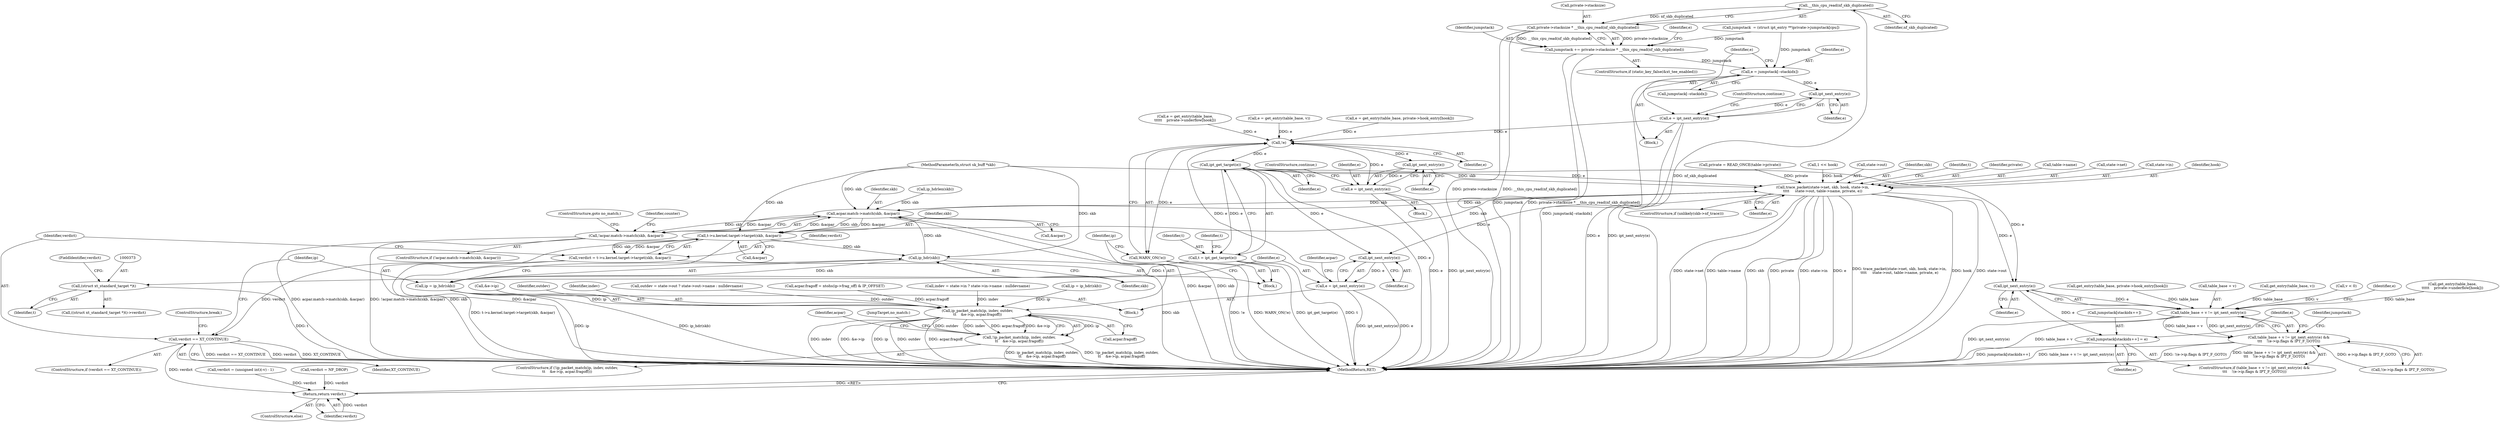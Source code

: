 digraph "0_linux_57ebd808a97d7c5b1e1afb937c2db22beba3c1f8_0@API" {
"1000242" [label="(Call,__this_cpu_read(nf_skb_duplicated))"];
"1000238" [label="(Call,private->stacksize * __this_cpu_read(nf_skb_duplicated))"];
"1000236" [label="(Call,jumpstack += private->stacksize * __this_cpu_read(nf_skb_duplicated))"];
"1000411" [label="(Call,e = jumpstack[--stackidx])"];
"1000419" [label="(Call,ipt_next_entry(e))"];
"1000417" [label="(Call,e = ipt_next_entry(e))"];
"1000259" [label="(Call,!e)"];
"1000258" [label="(Call,WARN_ON(!e))"];
"1000278" [label="(Call,ipt_next_entry(e))"];
"1000276" [label="(Call,e = ipt_next_entry(e))"];
"1000323" [label="(Call,ipt_get_target(e))"];
"1000321" [label="(Call,t = ipt_get_target(e))"];
"1000372" [label="(Call,(struct xt_standard_target *)t)"];
"1000339" [label="(Call,trace_packet(state->net, skb, hook, state->in,\n\t\t\t\t     state->out, table->name, private, e))"];
"1000302" [label="(Call,acpar.match->match(skb, &acpar))"];
"1000301" [label="(Call,!acpar.match->match(skb, &acpar))"];
"1000470" [label="(Call,t->u.kernel.target->target(skb, &acpar))"];
"1000468" [label="(Call,verdict = t->u.kernel.target->target(skb, &acpar))"];
"1000475" [label="(Call,verdict == XT_CONTINUE)"];
"1000504" [label="(Return,return verdict;)"];
"1000481" [label="(Call,ip_hdr(skb))"];
"1000479" [label="(Call,ip = ip_hdr(skb))"];
"1000263" [label="(Call,ip_packet_match(ip, indev, outdev,\n\t\t    &e->ip, acpar.fragoff))"];
"1000262" [label="(Call,!ip_packet_match(ip, indev, outdev,\n\t\t    &e->ip, acpar.fragoff))"];
"1000428" [label="(Call,ipt_next_entry(e))"];
"1000424" [label="(Call,table_base + v != ipt_next_entry(e))"];
"1000423" [label="(Call,table_base + v != ipt_next_entry(e) &&\n\t\t\t    !(e->ip.flags & IPT_F_GOTO))"];
"1000438" [label="(Call,jumpstack[stackidx++] = e)"];
"1000485" [label="(Call,ipt_next_entry(e))"];
"1000483" [label="(Call,e = ipt_next_entry(e))"];
"1000334" [label="(ControlStructure,if (unlikely(skb->nf_trace)))"];
"1000244" [label="(Call,e = get_entry(table_base, private->hook_entry[hook]))"];
"1000484" [label="(Identifier,e)"];
"1000354" [label="(Identifier,private)"];
"1000246" [label="(Call,get_entry(table_base, private->hook_entry[hook]))"];
"1000142" [label="(Call,ip = ip_hdr(skb))"];
"1000468" [label="(Call,verdict = t->u.kernel.target->target(skb, &acpar))"];
"1000330" [label="(Identifier,t)"];
"1000386" [label="(Call,verdict = (unsigned int)(-v) - 1)"];
"1000267" [label="(Call,&e->ip)"];
"1000472" [label="(Call,&acpar)"];
"1000300" [label="(ControlStructure,if (!acpar.match->match(skb, &acpar)))"];
"1000266" [label="(Identifier,outdev)"];
"1000258" [label="(Call,WARN_ON(!e))"];
"1000422" [label="(ControlStructure,if (table_base + v != ipt_next_entry(e) &&\n\t\t\t    !(e->ip.flags & IPT_F_GOTO)))"];
"1000478" [label="(Block,)"];
"1000411" [label="(Call,e = jumpstack[--stackidx])"];
"1000239" [label="(Call,private->stacksize)"];
"1000351" [label="(Call,table->name)"];
"1000111" [label="(MethodParameterIn,struct sk_buff *skb)"];
"1000471" [label="(Identifier,skb)"];
"1000439" [label="(Call,jumpstack[stackidx++])"];
"1000280" [label="(ControlStructure,continue;)"];
"1000413" [label="(Call,jumpstack[--stackidx])"];
"1000340" [label="(Call,state->net)"];
"1000276" [label="(Call,e = ipt_next_entry(e))"];
"1000486" [label="(Identifier,e)"];
"1000345" [label="(Call,state->in)"];
"1000236" [label="(Call,jumpstack += private->stacksize * __this_cpu_read(nf_skb_duplicated))"];
"1000277" [label="(Identifier,e)"];
"1000302" [label="(Call,acpar.match->match(skb, &acpar))"];
"1000477" [label="(Identifier,XT_CONTINUE)"];
"1000400" [label="(Call,e = get_entry(table_base,\n\t\t\t\t\t    private->underflow[hook]))"];
"1000424" [label="(Call,table_base + v != ipt_next_entry(e))"];
"1000259" [label="(Call,!e)"];
"1000344" [label="(Identifier,hook)"];
"1000445" [label="(Identifier,e)"];
"1000417" [label="(Call,e = ipt_next_entry(e))"];
"1000242" [label="(Call,__this_cpu_read(nf_skb_duplicated))"];
"1000265" [label="(Identifier,indev)"];
"1000375" [label="(FieldIdentifier,verdict)"];
"1000261" [label="(ControlStructure,if (!ip_packet_match(ip, indev, outdev,\n\t\t    &e->ip, acpar.fragoff)))"];
"1000284" [label="(Identifier,acpar)"];
"1000232" [label="(ControlStructure,if (static_key_false(&xt_tee_enabled)))"];
"1000469" [label="(Identifier,verdict)"];
"1000209" [label="(Call,private = READ_ONCE(table->private))"];
"1000275" [label="(JumpTarget,no_match:)"];
"1000260" [label="(Identifier,e)"];
"1000475" [label="(Call,verdict == XT_CONTINUE)"];
"1000274" [label="(Block,)"];
"1000470" [label="(Call,t->u.kernel.target->target(skb, &acpar))"];
"1000324" [label="(Identifier,e)"];
"1000238" [label="(Call,private->stacksize * __this_cpu_read(nf_skb_duplicated))"];
"1000489" [label="(ControlStructure,break;)"];
"1000126" [label="(Call,verdict = NF_DROP)"];
"1000303" [label="(Identifier,skb)"];
"1000263" [label="(Call,ip_packet_match(ip, indev, outdev,\n\t\t    &e->ip, acpar.fragoff))"];
"1000158" [label="(Call,outdev = state->out ? state->out->name : nulldevname)"];
"1000430" [label="(Call,!(e->ip.flags & IPT_F_GOTO))"];
"1000474" [label="(ControlStructure,if (verdict == XT_CONTINUE))"];
"1000279" [label="(Identifier,e)"];
"1000503" [label="(ControlStructure,else)"];
"1000262" [label="(Call,!ip_packet_match(ip, indev, outdev,\n\t\t    &e->ip, acpar.fragoff))"];
"1000483" [label="(Call,e = ipt_next_entry(e))"];
"1000438" [label="(Call,jumpstack[stackidx++] = e)"];
"1000237" [label="(Identifier,jumpstack)"];
"1000323" [label="(Call,ipt_get_target(e))"];
"1000443" [label="(Identifier,e)"];
"1000412" [label="(Identifier,e)"];
"1000504" [label="(Return,return verdict;)"];
"1000170" [label="(Call,acpar.fragoff = ntohs(ip->frag_off) & IP_OFFSET)"];
"1000374" [label="(Identifier,t)"];
"1000223" [label="(Call,jumpstack  = (struct ipt_entry **)private->jumpstack[cpu])"];
"1000308" [label="(Identifier,counter)"];
"1000421" [label="(ControlStructure,continue;)"];
"1000254" [label="(Block,)"];
"1000202" [label="(Call,1 << hook)"];
"1000425" [label="(Call,table_base + v)"];
"1000339" [label="(Call,trace_packet(state->net, skb, hook, state->in,\n\t\t\t\t     state->out, table->name, private, e))"];
"1000371" [label="(Call,((struct xt_standard_target *)t)->verdict)"];
"1000492" [label="(Identifier,acpar)"];
"1000479" [label="(Call,ip = ip_hdr(skb))"];
"1000304" [label="(Call,&acpar)"];
"1000146" [label="(Call,indev = state->in ? state->in->name : nulldevname)"];
"1000506" [label="(MethodReturn,RET)"];
"1000243" [label="(Identifier,nf_skb_duplicated)"];
"1000476" [label="(Identifier,verdict)"];
"1000428" [label="(Call,ipt_next_entry(e))"];
"1000372" [label="(Call,(struct xt_standard_target *)t)"];
"1000446" [label="(Call,get_entry(table_base, v))"];
"1000480" [label="(Identifier,ip)"];
"1000321" [label="(Call,t = ipt_get_target(e))"];
"1000348" [label="(Call,state->out)"];
"1000301" [label="(Call,!acpar.match->match(skb, &acpar))"];
"1000440" [label="(Identifier,jumpstack)"];
"1000355" [label="(Identifier,e)"];
"1000377" [label="(Call,v < 0)"];
"1000485" [label="(Call,ipt_next_entry(e))"];
"1000184" [label="(Call,ip_hdrlen(skb))"];
"1000429" [label="(Identifier,e)"];
"1000271" [label="(Call,acpar.fragoff)"];
"1000423" [label="(Call,table_base + v != ipt_next_entry(e) &&\n\t\t\t    !(e->ip.flags & IPT_F_GOTO))"];
"1000306" [label="(ControlStructure,goto no_match;)"];
"1000420" [label="(Identifier,e)"];
"1000419" [label="(Call,ipt_next_entry(e))"];
"1000482" [label="(Identifier,skb)"];
"1000322" [label="(Identifier,t)"];
"1000505" [label="(Identifier,verdict)"];
"1000410" [label="(Block,)"];
"1000444" [label="(Call,e = get_entry(table_base, v))"];
"1000278" [label="(Call,ipt_next_entry(e))"];
"1000264" [label="(Identifier,ip)"];
"1000245" [label="(Identifier,e)"];
"1000343" [label="(Identifier,skb)"];
"1000434" [label="(Identifier,e)"];
"1000402" [label="(Call,get_entry(table_base,\n\t\t\t\t\t    private->underflow[hook]))"];
"1000481" [label="(Call,ip_hdr(skb))"];
"1000418" [label="(Identifier,e)"];
"1000362" [label="(Identifier,t)"];
"1000242" -> "1000238"  [label="AST: "];
"1000242" -> "1000243"  [label="CFG: "];
"1000243" -> "1000242"  [label="AST: "];
"1000238" -> "1000242"  [label="CFG: "];
"1000242" -> "1000506"  [label="DDG: nf_skb_duplicated"];
"1000242" -> "1000238"  [label="DDG: nf_skb_duplicated"];
"1000238" -> "1000236"  [label="AST: "];
"1000239" -> "1000238"  [label="AST: "];
"1000236" -> "1000238"  [label="CFG: "];
"1000238" -> "1000506"  [label="DDG: private->stacksize"];
"1000238" -> "1000506"  [label="DDG: __this_cpu_read(nf_skb_duplicated)"];
"1000238" -> "1000236"  [label="DDG: private->stacksize"];
"1000238" -> "1000236"  [label="DDG: __this_cpu_read(nf_skb_duplicated)"];
"1000236" -> "1000232"  [label="AST: "];
"1000237" -> "1000236"  [label="AST: "];
"1000245" -> "1000236"  [label="CFG: "];
"1000236" -> "1000506"  [label="DDG: jumpstack"];
"1000236" -> "1000506"  [label="DDG: private->stacksize * __this_cpu_read(nf_skb_duplicated)"];
"1000223" -> "1000236"  [label="DDG: jumpstack"];
"1000236" -> "1000411"  [label="DDG: jumpstack"];
"1000411" -> "1000410"  [label="AST: "];
"1000411" -> "1000413"  [label="CFG: "];
"1000412" -> "1000411"  [label="AST: "];
"1000413" -> "1000411"  [label="AST: "];
"1000418" -> "1000411"  [label="CFG: "];
"1000411" -> "1000506"  [label="DDG: jumpstack[--stackidx]"];
"1000223" -> "1000411"  [label="DDG: jumpstack"];
"1000411" -> "1000419"  [label="DDG: e"];
"1000419" -> "1000417"  [label="AST: "];
"1000419" -> "1000420"  [label="CFG: "];
"1000420" -> "1000419"  [label="AST: "];
"1000417" -> "1000419"  [label="CFG: "];
"1000419" -> "1000417"  [label="DDG: e"];
"1000417" -> "1000410"  [label="AST: "];
"1000418" -> "1000417"  [label="AST: "];
"1000421" -> "1000417"  [label="CFG: "];
"1000417" -> "1000506"  [label="DDG: e"];
"1000417" -> "1000506"  [label="DDG: ipt_next_entry(e)"];
"1000417" -> "1000259"  [label="DDG: e"];
"1000259" -> "1000258"  [label="AST: "];
"1000259" -> "1000260"  [label="CFG: "];
"1000260" -> "1000259"  [label="AST: "];
"1000258" -> "1000259"  [label="CFG: "];
"1000259" -> "1000258"  [label="DDG: e"];
"1000400" -> "1000259"  [label="DDG: e"];
"1000444" -> "1000259"  [label="DDG: e"];
"1000276" -> "1000259"  [label="DDG: e"];
"1000244" -> "1000259"  [label="DDG: e"];
"1000483" -> "1000259"  [label="DDG: e"];
"1000259" -> "1000278"  [label="DDG: e"];
"1000259" -> "1000323"  [label="DDG: e"];
"1000258" -> "1000254"  [label="AST: "];
"1000264" -> "1000258"  [label="CFG: "];
"1000258" -> "1000506"  [label="DDG: !e"];
"1000258" -> "1000506"  [label="DDG: WARN_ON(!e)"];
"1000278" -> "1000276"  [label="AST: "];
"1000278" -> "1000279"  [label="CFG: "];
"1000279" -> "1000278"  [label="AST: "];
"1000276" -> "1000278"  [label="CFG: "];
"1000278" -> "1000276"  [label="DDG: e"];
"1000276" -> "1000274"  [label="AST: "];
"1000277" -> "1000276"  [label="AST: "];
"1000280" -> "1000276"  [label="CFG: "];
"1000276" -> "1000506"  [label="DDG: ipt_next_entry(e)"];
"1000276" -> "1000506"  [label="DDG: e"];
"1000323" -> "1000321"  [label="AST: "];
"1000323" -> "1000324"  [label="CFG: "];
"1000324" -> "1000323"  [label="AST: "];
"1000321" -> "1000323"  [label="CFG: "];
"1000323" -> "1000506"  [label="DDG: e"];
"1000323" -> "1000321"  [label="DDG: e"];
"1000323" -> "1000339"  [label="DDG: e"];
"1000323" -> "1000428"  [label="DDG: e"];
"1000323" -> "1000485"  [label="DDG: e"];
"1000321" -> "1000254"  [label="AST: "];
"1000322" -> "1000321"  [label="AST: "];
"1000330" -> "1000321"  [label="CFG: "];
"1000321" -> "1000506"  [label="DDG: t"];
"1000321" -> "1000506"  [label="DDG: ipt_get_target(e)"];
"1000321" -> "1000372"  [label="DDG: t"];
"1000372" -> "1000371"  [label="AST: "];
"1000372" -> "1000374"  [label="CFG: "];
"1000373" -> "1000372"  [label="AST: "];
"1000374" -> "1000372"  [label="AST: "];
"1000375" -> "1000372"  [label="CFG: "];
"1000372" -> "1000506"  [label="DDG: t"];
"1000339" -> "1000334"  [label="AST: "];
"1000339" -> "1000355"  [label="CFG: "];
"1000340" -> "1000339"  [label="AST: "];
"1000343" -> "1000339"  [label="AST: "];
"1000344" -> "1000339"  [label="AST: "];
"1000345" -> "1000339"  [label="AST: "];
"1000348" -> "1000339"  [label="AST: "];
"1000351" -> "1000339"  [label="AST: "];
"1000354" -> "1000339"  [label="AST: "];
"1000355" -> "1000339"  [label="AST: "];
"1000362" -> "1000339"  [label="CFG: "];
"1000339" -> "1000506"  [label="DDG: trace_packet(state->net, skb, hook, state->in,\n\t\t\t\t     state->out, table->name, private, e)"];
"1000339" -> "1000506"  [label="DDG: hook"];
"1000339" -> "1000506"  [label="DDG: table->name"];
"1000339" -> "1000506"  [label="DDG: skb"];
"1000339" -> "1000506"  [label="DDG: state->out"];
"1000339" -> "1000506"  [label="DDG: state->net"];
"1000339" -> "1000506"  [label="DDG: private"];
"1000339" -> "1000506"  [label="DDG: state->in"];
"1000339" -> "1000506"  [label="DDG: e"];
"1000339" -> "1000302"  [label="DDG: skb"];
"1000302" -> "1000339"  [label="DDG: skb"];
"1000111" -> "1000339"  [label="DDG: skb"];
"1000202" -> "1000339"  [label="DDG: hook"];
"1000209" -> "1000339"  [label="DDG: private"];
"1000339" -> "1000428"  [label="DDG: e"];
"1000339" -> "1000470"  [label="DDG: skb"];
"1000339" -> "1000485"  [label="DDG: e"];
"1000302" -> "1000301"  [label="AST: "];
"1000302" -> "1000304"  [label="CFG: "];
"1000303" -> "1000302"  [label="AST: "];
"1000304" -> "1000302"  [label="AST: "];
"1000301" -> "1000302"  [label="CFG: "];
"1000302" -> "1000506"  [label="DDG: &acpar"];
"1000302" -> "1000506"  [label="DDG: skb"];
"1000302" -> "1000301"  [label="DDG: skb"];
"1000302" -> "1000301"  [label="DDG: &acpar"];
"1000184" -> "1000302"  [label="DDG: skb"];
"1000481" -> "1000302"  [label="DDG: skb"];
"1000111" -> "1000302"  [label="DDG: skb"];
"1000470" -> "1000302"  [label="DDG: &acpar"];
"1000302" -> "1000470"  [label="DDG: skb"];
"1000302" -> "1000470"  [label="DDG: &acpar"];
"1000301" -> "1000300"  [label="AST: "];
"1000306" -> "1000301"  [label="CFG: "];
"1000308" -> "1000301"  [label="CFG: "];
"1000301" -> "1000506"  [label="DDG: !acpar.match->match(skb, &acpar)"];
"1000301" -> "1000506"  [label="DDG: acpar.match->match(skb, &acpar)"];
"1000470" -> "1000468"  [label="AST: "];
"1000470" -> "1000472"  [label="CFG: "];
"1000471" -> "1000470"  [label="AST: "];
"1000472" -> "1000470"  [label="AST: "];
"1000468" -> "1000470"  [label="CFG: "];
"1000470" -> "1000506"  [label="DDG: &acpar"];
"1000470" -> "1000506"  [label="DDG: skb"];
"1000470" -> "1000468"  [label="DDG: skb"];
"1000470" -> "1000468"  [label="DDG: &acpar"];
"1000111" -> "1000470"  [label="DDG: skb"];
"1000470" -> "1000481"  [label="DDG: skb"];
"1000468" -> "1000254"  [label="AST: "];
"1000469" -> "1000468"  [label="AST: "];
"1000476" -> "1000468"  [label="CFG: "];
"1000468" -> "1000506"  [label="DDG: t->u.kernel.target->target(skb, &acpar)"];
"1000468" -> "1000475"  [label="DDG: verdict"];
"1000475" -> "1000474"  [label="AST: "];
"1000475" -> "1000477"  [label="CFG: "];
"1000476" -> "1000475"  [label="AST: "];
"1000477" -> "1000475"  [label="AST: "];
"1000480" -> "1000475"  [label="CFG: "];
"1000489" -> "1000475"  [label="CFG: "];
"1000475" -> "1000506"  [label="DDG: verdict"];
"1000475" -> "1000506"  [label="DDG: XT_CONTINUE"];
"1000475" -> "1000506"  [label="DDG: verdict == XT_CONTINUE"];
"1000475" -> "1000504"  [label="DDG: verdict"];
"1000504" -> "1000503"  [label="AST: "];
"1000504" -> "1000505"  [label="CFG: "];
"1000505" -> "1000504"  [label="AST: "];
"1000506" -> "1000504"  [label="CFG: "];
"1000504" -> "1000506"  [label="DDG: <RET>"];
"1000505" -> "1000504"  [label="DDG: verdict"];
"1000386" -> "1000504"  [label="DDG: verdict"];
"1000126" -> "1000504"  [label="DDG: verdict"];
"1000481" -> "1000479"  [label="AST: "];
"1000481" -> "1000482"  [label="CFG: "];
"1000482" -> "1000481"  [label="AST: "];
"1000479" -> "1000481"  [label="CFG: "];
"1000481" -> "1000506"  [label="DDG: skb"];
"1000481" -> "1000479"  [label="DDG: skb"];
"1000111" -> "1000481"  [label="DDG: skb"];
"1000479" -> "1000478"  [label="AST: "];
"1000480" -> "1000479"  [label="AST: "];
"1000484" -> "1000479"  [label="CFG: "];
"1000479" -> "1000506"  [label="DDG: ip"];
"1000479" -> "1000506"  [label="DDG: ip_hdr(skb)"];
"1000479" -> "1000263"  [label="DDG: ip"];
"1000263" -> "1000262"  [label="AST: "];
"1000263" -> "1000271"  [label="CFG: "];
"1000264" -> "1000263"  [label="AST: "];
"1000265" -> "1000263"  [label="AST: "];
"1000266" -> "1000263"  [label="AST: "];
"1000267" -> "1000263"  [label="AST: "];
"1000271" -> "1000263"  [label="AST: "];
"1000262" -> "1000263"  [label="CFG: "];
"1000263" -> "1000506"  [label="DDG: indev"];
"1000263" -> "1000506"  [label="DDG: &e->ip"];
"1000263" -> "1000506"  [label="DDG: ip"];
"1000263" -> "1000506"  [label="DDG: outdev"];
"1000263" -> "1000506"  [label="DDG: acpar.fragoff"];
"1000263" -> "1000262"  [label="DDG: ip"];
"1000263" -> "1000262"  [label="DDG: outdev"];
"1000263" -> "1000262"  [label="DDG: indev"];
"1000263" -> "1000262"  [label="DDG: acpar.fragoff"];
"1000263" -> "1000262"  [label="DDG: &e->ip"];
"1000142" -> "1000263"  [label="DDG: ip"];
"1000146" -> "1000263"  [label="DDG: indev"];
"1000158" -> "1000263"  [label="DDG: outdev"];
"1000170" -> "1000263"  [label="DDG: acpar.fragoff"];
"1000262" -> "1000261"  [label="AST: "];
"1000275" -> "1000262"  [label="CFG: "];
"1000284" -> "1000262"  [label="CFG: "];
"1000262" -> "1000506"  [label="DDG: ip_packet_match(ip, indev, outdev,\n\t\t    &e->ip, acpar.fragoff)"];
"1000262" -> "1000506"  [label="DDG: !ip_packet_match(ip, indev, outdev,\n\t\t    &e->ip, acpar.fragoff)"];
"1000428" -> "1000424"  [label="AST: "];
"1000428" -> "1000429"  [label="CFG: "];
"1000429" -> "1000428"  [label="AST: "];
"1000424" -> "1000428"  [label="CFG: "];
"1000428" -> "1000424"  [label="DDG: e"];
"1000428" -> "1000438"  [label="DDG: e"];
"1000424" -> "1000423"  [label="AST: "];
"1000425" -> "1000424"  [label="AST: "];
"1000434" -> "1000424"  [label="CFG: "];
"1000423" -> "1000424"  [label="CFG: "];
"1000424" -> "1000506"  [label="DDG: ipt_next_entry(e)"];
"1000424" -> "1000506"  [label="DDG: table_base + v"];
"1000424" -> "1000423"  [label="DDG: table_base + v"];
"1000424" -> "1000423"  [label="DDG: ipt_next_entry(e)"];
"1000402" -> "1000424"  [label="DDG: table_base"];
"1000446" -> "1000424"  [label="DDG: table_base"];
"1000246" -> "1000424"  [label="DDG: table_base"];
"1000377" -> "1000424"  [label="DDG: v"];
"1000423" -> "1000422"  [label="AST: "];
"1000423" -> "1000430"  [label="CFG: "];
"1000430" -> "1000423"  [label="AST: "];
"1000440" -> "1000423"  [label="CFG: "];
"1000445" -> "1000423"  [label="CFG: "];
"1000423" -> "1000506"  [label="DDG: table_base + v != ipt_next_entry(e) &&\n\t\t\t    !(e->ip.flags & IPT_F_GOTO)"];
"1000423" -> "1000506"  [label="DDG: table_base + v != ipt_next_entry(e)"];
"1000423" -> "1000506"  [label="DDG: !(e->ip.flags & IPT_F_GOTO)"];
"1000430" -> "1000423"  [label="DDG: e->ip.flags & IPT_F_GOTO"];
"1000438" -> "1000422"  [label="AST: "];
"1000438" -> "1000443"  [label="CFG: "];
"1000439" -> "1000438"  [label="AST: "];
"1000443" -> "1000438"  [label="AST: "];
"1000445" -> "1000438"  [label="CFG: "];
"1000438" -> "1000506"  [label="DDG: jumpstack[stackidx++]"];
"1000485" -> "1000483"  [label="AST: "];
"1000485" -> "1000486"  [label="CFG: "];
"1000486" -> "1000485"  [label="AST: "];
"1000483" -> "1000485"  [label="CFG: "];
"1000485" -> "1000483"  [label="DDG: e"];
"1000483" -> "1000478"  [label="AST: "];
"1000484" -> "1000483"  [label="AST: "];
"1000492" -> "1000483"  [label="CFG: "];
"1000483" -> "1000506"  [label="DDG: ipt_next_entry(e)"];
"1000483" -> "1000506"  [label="DDG: e"];
}
